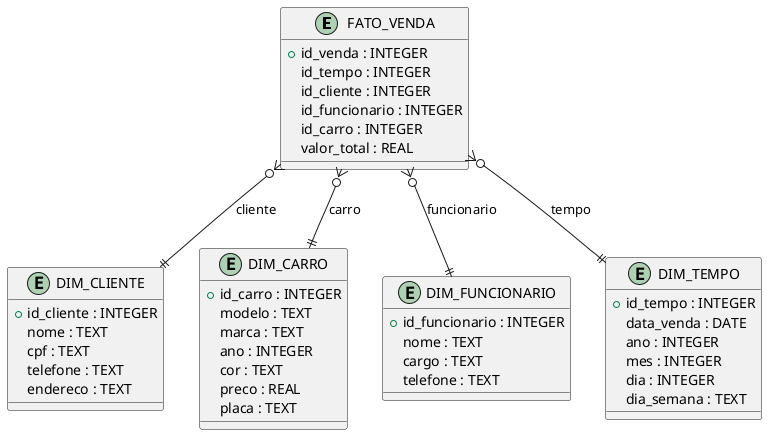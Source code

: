 @startuml

entity FATO_VENDA {
  +id_venda : INTEGER
  id_tempo : INTEGER
  id_cliente : INTEGER
  id_funcionario : INTEGER
  id_carro : INTEGER
  valor_total : REAL
}

entity DIM_CLIENTE {
  +id_cliente : INTEGER
  nome : TEXT
  cpf : TEXT
  telefone : TEXT
  endereco : TEXT
}

entity DIM_CARRO {
  +id_carro : INTEGER
  modelo : TEXT
  marca : TEXT
  ano : INTEGER
  cor : TEXT
  preco : REAL
  placa : TEXT
}

entity DIM_FUNCIONARIO {
  +id_funcionario : INTEGER
  nome : TEXT
  cargo : TEXT
  telefone : TEXT
}

entity DIM_TEMPO {
  +id_tempo : INTEGER
  data_venda : DATE
  ano : INTEGER
  mes : INTEGER
  dia : INTEGER
  dia_semana : TEXT
}

FATO_VENDA }o--|| DIM_CLIENTE : cliente
FATO_VENDA }o--|| DIM_FUNCIONARIO : funcionario
FATO_VENDA }o--|| DIM_CARRO : carro
FATO_VENDA }o--|| DIM_TEMPO : tempo

@enduml
